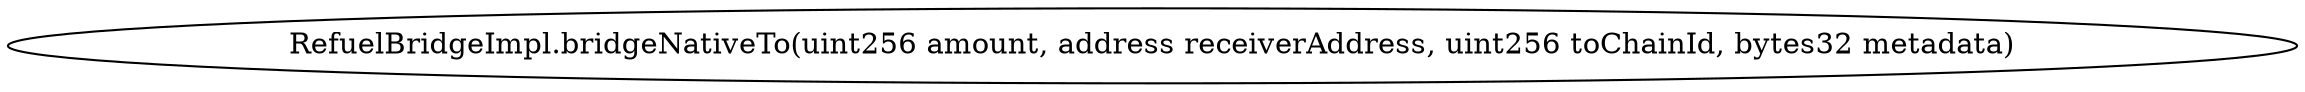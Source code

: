 digraph "" {
	graph [bb="0,0,917.23,36"];
	node [label="\N"];
	"RefuelBridgeImpl.bridgeNativeTo(uint256 amount, address receiverAddress, uint256 toChainId, bytes32 metadata)"	 [height=0.5,
		pos="458.61,18",
		width=12.739];
}

